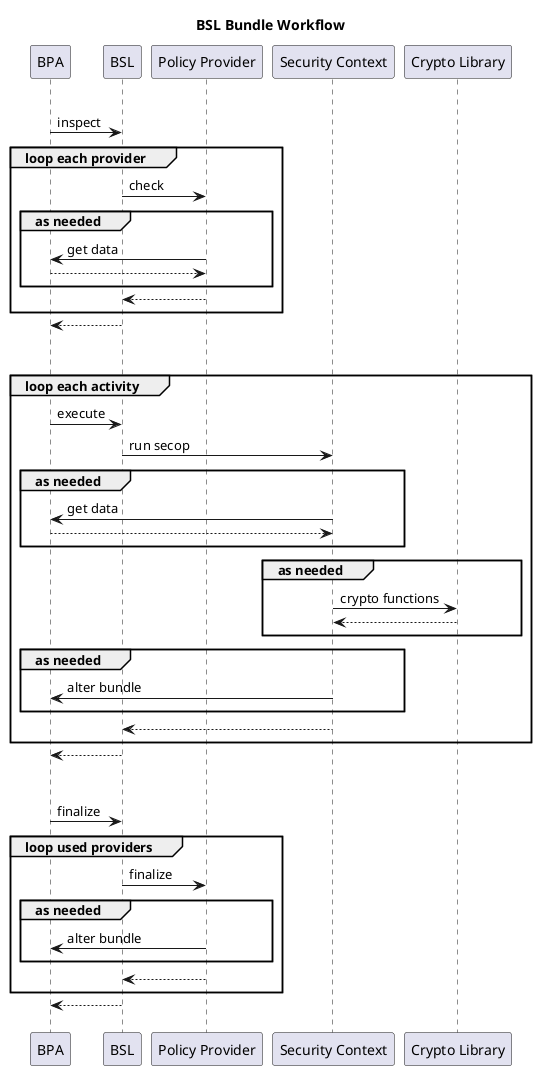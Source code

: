 @startuml
title BSL Bundle Workflow

participant "BPA" as BPA
participant "BSL" as BSL
participant "Policy Provider" as Policy
participant "Security Context" as Security
participant "Crypto Library" as Crypto

||20||

BPA -> BSL : inspect
group loop each provider
    ||5||
    BSL -> Policy : check
    group as needed
        ||5||
        Policy -> BPA : get data
        BPA --> Policy
        ||5||
    end
    Policy --> BSL
    ||5||
end
BSL --> BPA

||35||

group loop each activity
    ||5||
    BPA -> BSL : execute
    BSL -> Security : run secop
    group as needed
        ||5||
        Security -> BPA : get data
        BPA --> Security
        ||5||
    end

    group as needed
        ||5||
        Security -> Crypto : crypto functions
        Crypto --> Security
        ||5||
    end
    group as needed
        ||5||
        Security -> BPA : alter bundle
        ||5||
    end
    ||5||
    Security --> BSL
    ||5||
end
BSL --> BPA

||35||

BPA -> BSL : finalize
group loop used providers
    ||5||
    BSL -> Policy : finalize
    group as needed
        ||5||
        Policy -> BPA : alter bundle
        ||5||
    end
    ||5||
    Policy --> BSL
    ||5||
end
BSL --> BPA

||10||

@enduml